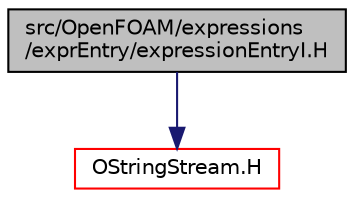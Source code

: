 digraph "src/OpenFOAM/expressions/exprEntry/expressionEntryI.H"
{
  bgcolor="transparent";
  edge [fontname="Helvetica",fontsize="10",labelfontname="Helvetica",labelfontsize="10"];
  node [fontname="Helvetica",fontsize="10",shape=record];
  Node1 [label="src/OpenFOAM/expressions\l/exprEntry/expressionEntryI.H",height=0.2,width=0.4,color="black", fillcolor="grey75", style="filled" fontcolor="black"];
  Node1 -> Node2 [color="midnightblue",fontsize="10",style="solid",fontname="Helvetica"];
  Node2 [label="OStringStream.H",height=0.2,width=0.4,color="red",URL="$OStringStream_8H.html"];
}

